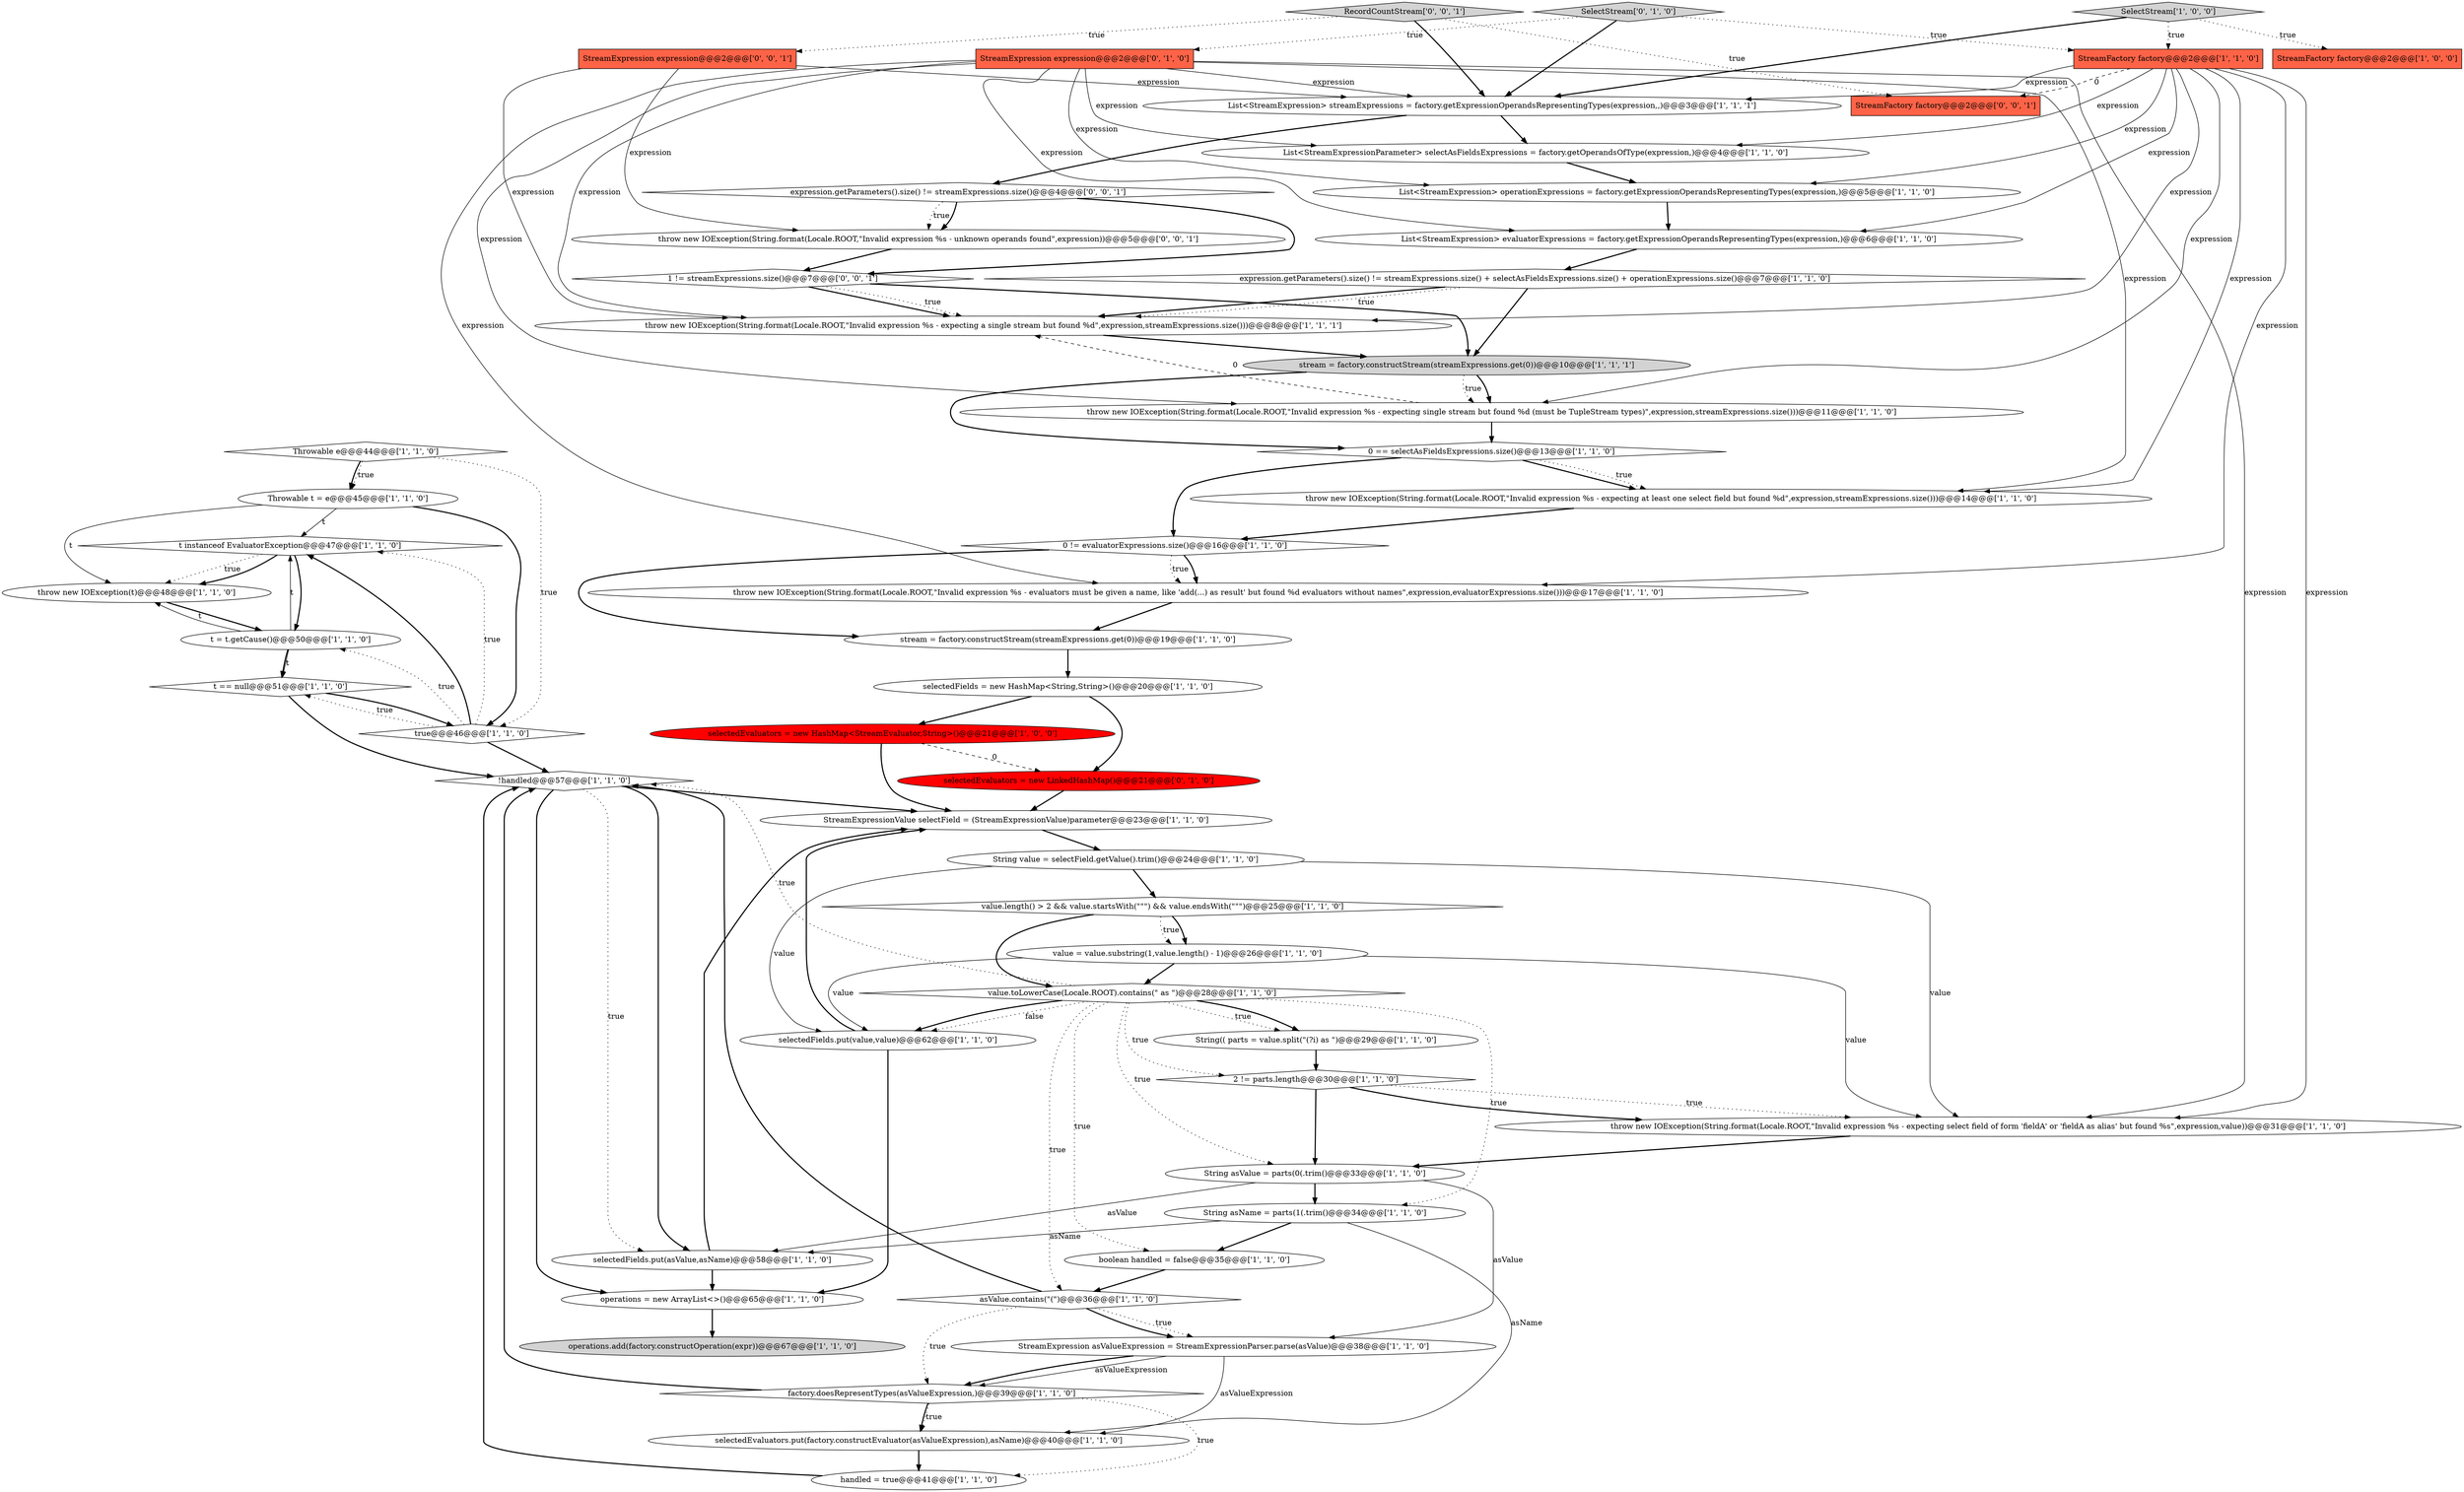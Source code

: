 digraph {
19 [style = filled, label = "t instanceof EvaluatorException@@@47@@@['1', '1', '0']", fillcolor = white, shape = diamond image = "AAA0AAABBB1BBB"];
18 [style = filled, label = "true@@@46@@@['1', '1', '0']", fillcolor = white, shape = diamond image = "AAA0AAABBB1BBB"];
22 [style = filled, label = "List<StreamExpression> operationExpressions = factory.getExpressionOperandsRepresentingTypes(expression,)@@@5@@@['1', '1', '0']", fillcolor = white, shape = ellipse image = "AAA0AAABBB1BBB"];
15 [style = filled, label = "String(( parts = value.split(\"(?i) as \")@@@29@@@['1', '1', '0']", fillcolor = white, shape = ellipse image = "AAA0AAABBB1BBB"];
39 [style = filled, label = "operations = new ArrayList<>()@@@65@@@['1', '1', '0']", fillcolor = white, shape = ellipse image = "AAA0AAABBB1BBB"];
52 [style = filled, label = "StreamFactory factory@@@2@@@['0', '0', '1']", fillcolor = tomato, shape = box image = "AAA0AAABBB3BBB"];
24 [style = filled, label = "asValue.contains(\"(\")@@@36@@@['1', '1', '0']", fillcolor = white, shape = diamond image = "AAA0AAABBB1BBB"];
27 [style = filled, label = "operations.add(factory.constructOperation(expr))@@@67@@@['1', '1', '0']", fillcolor = lightgray, shape = ellipse image = "AAA0AAABBB1BBB"];
20 [style = filled, label = "0 == selectAsFieldsExpressions.size()@@@13@@@['1', '1', '0']", fillcolor = white, shape = diamond image = "AAA0AAABBB1BBB"];
45 [style = filled, label = "throw new IOException(t)@@@48@@@['1', '1', '0']", fillcolor = white, shape = ellipse image = "AAA0AAABBB1BBB"];
50 [style = filled, label = "throw new IOException(String.format(Locale.ROOT,\"Invalid expression %s - unknown operands found\",expression))@@@5@@@['0', '0', '1']", fillcolor = white, shape = ellipse image = "AAA0AAABBB3BBB"];
42 [style = filled, label = "0 != evaluatorExpressions.size()@@@16@@@['1', '1', '0']", fillcolor = white, shape = diamond image = "AAA0AAABBB1BBB"];
53 [style = filled, label = "RecordCountStream['0', '0', '1']", fillcolor = lightgray, shape = diamond image = "AAA0AAABBB3BBB"];
23 [style = filled, label = "StreamExpressionValue selectField = (StreamExpressionValue)parameter@@@23@@@['1', '1', '0']", fillcolor = white, shape = ellipse image = "AAA0AAABBB1BBB"];
13 [style = filled, label = "throw new IOException(String.format(Locale.ROOT,\"Invalid expression %s - expecting select field of form 'fieldA' or 'fieldA as alias' but found %s\",expression,value))@@@31@@@['1', '1', '0']", fillcolor = white, shape = ellipse image = "AAA0AAABBB1BBB"];
5 [style = filled, label = "throw new IOException(String.format(Locale.ROOT,\"Invalid expression %s - expecting single stream but found %d (must be TupleStream types)\",expression,streamExpressions.size()))@@@11@@@['1', '1', '0']", fillcolor = white, shape = ellipse image = "AAA0AAABBB1BBB"];
3 [style = filled, label = "StreamFactory factory@@@2@@@['1', '0', '0']", fillcolor = tomato, shape = box image = "AAA0AAABBB1BBB"];
29 [style = filled, label = "List<StreamExpressionParameter> selectAsFieldsExpressions = factory.getOperandsOfType(expression,)@@@4@@@['1', '1', '0']", fillcolor = white, shape = ellipse image = "AAA0AAABBB1BBB"];
38 [style = filled, label = "value = value.substring(1,value.length() - 1)@@@26@@@['1', '1', '0']", fillcolor = white, shape = ellipse image = "AAA0AAABBB1BBB"];
10 [style = filled, label = "handled = true@@@41@@@['1', '1', '0']", fillcolor = white, shape = ellipse image = "AAA0AAABBB1BBB"];
16 [style = filled, label = "throw new IOException(String.format(Locale.ROOT,\"Invalid expression %s - expecting a single stream but found %d\",expression,streamExpressions.size()))@@@8@@@['1', '1', '1']", fillcolor = white, shape = ellipse image = "AAA0AAABBB1BBB"];
43 [style = filled, label = "String value = selectField.getValue().trim()@@@24@@@['1', '1', '0']", fillcolor = white, shape = ellipse image = "AAA0AAABBB1BBB"];
6 [style = filled, label = "selectedFields.put(asValue,asName)@@@58@@@['1', '1', '0']", fillcolor = white, shape = ellipse image = "AAA0AAABBB1BBB"];
4 [style = filled, label = "factory.doesRepresentTypes(asValueExpression,)@@@39@@@['1', '1', '0']", fillcolor = white, shape = diamond image = "AAA0AAABBB1BBB"];
35 [style = filled, label = "String asName = parts(1(.trim()@@@34@@@['1', '1', '0']", fillcolor = white, shape = ellipse image = "AAA0AAABBB1BBB"];
31 [style = filled, label = "selectedEvaluators.put(factory.constructEvaluator(asValueExpression),asName)@@@40@@@['1', '1', '0']", fillcolor = white, shape = ellipse image = "AAA0AAABBB1BBB"];
17 [style = filled, label = "Throwable t = e@@@45@@@['1', '1', '0']", fillcolor = white, shape = ellipse image = "AAA0AAABBB1BBB"];
48 [style = filled, label = "selectedEvaluators = new LinkedHashMap()@@@21@@@['0', '1', '0']", fillcolor = red, shape = ellipse image = "AAA1AAABBB2BBB"];
12 [style = filled, label = "String asValue = parts(0(.trim()@@@33@@@['1', '1', '0']", fillcolor = white, shape = ellipse image = "AAA0AAABBB1BBB"];
33 [style = filled, label = "selectedFields.put(value,value)@@@62@@@['1', '1', '0']", fillcolor = white, shape = ellipse image = "AAA0AAABBB1BBB"];
0 [style = filled, label = "List<StreamExpression> evaluatorExpressions = factory.getExpressionOperandsRepresentingTypes(expression,)@@@6@@@['1', '1', '0']", fillcolor = white, shape = ellipse image = "AAA0AAABBB1BBB"];
44 [style = filled, label = "selectedEvaluators = new HashMap<StreamEvaluator,String>()@@@21@@@['1', '0', '0']", fillcolor = red, shape = ellipse image = "AAA1AAABBB1BBB"];
14 [style = filled, label = "List<StreamExpression> streamExpressions = factory.getExpressionOperandsRepresentingTypes(expression,,)@@@3@@@['1', '1', '1']", fillcolor = white, shape = ellipse image = "AAA0AAABBB1BBB"];
34 [style = filled, label = "StreamFactory factory@@@2@@@['1', '1', '0']", fillcolor = tomato, shape = box image = "AAA0AAABBB1BBB"];
41 [style = filled, label = "t == null@@@51@@@['1', '1', '0']", fillcolor = white, shape = diamond image = "AAA0AAABBB1BBB"];
30 [style = filled, label = "boolean handled = false@@@35@@@['1', '1', '0']", fillcolor = white, shape = ellipse image = "AAA0AAABBB1BBB"];
1 [style = filled, label = "throw new IOException(String.format(Locale.ROOT,\"Invalid expression %s - evaluators must be given a name, like 'add(...) as result' but found %d evaluators without names\",expression,evaluatorExpressions.size()))@@@17@@@['1', '1', '0']", fillcolor = white, shape = ellipse image = "AAA0AAABBB1BBB"];
47 [style = filled, label = "SelectStream['0', '1', '0']", fillcolor = lightgray, shape = diamond image = "AAA0AAABBB2BBB"];
46 [style = filled, label = "StreamExpression expression@@@2@@@['0', '1', '0']", fillcolor = tomato, shape = box image = "AAA0AAABBB2BBB"];
25 [style = filled, label = "value.length() > 2 && value.startsWith(\"\"\") && value.endsWith(\"\"\")@@@25@@@['1', '1', '0']", fillcolor = white, shape = diamond image = "AAA0AAABBB1BBB"];
40 [style = filled, label = "SelectStream['1', '0', '0']", fillcolor = lightgray, shape = diamond image = "AAA0AAABBB1BBB"];
7 [style = filled, label = "throw new IOException(String.format(Locale.ROOT,\"Invalid expression %s - expecting at least one select field but found %d\",expression,streamExpressions.size()))@@@14@@@['1', '1', '0']", fillcolor = white, shape = ellipse image = "AAA0AAABBB1BBB"];
37 [style = filled, label = "expression.getParameters().size() != streamExpressions.size() + selectAsFieldsExpressions.size() + operationExpressions.size()@@@7@@@['1', '1', '0']", fillcolor = white, shape = diamond image = "AAA0AAABBB1BBB"];
32 [style = filled, label = "t = t.getCause()@@@50@@@['1', '1', '0']", fillcolor = white, shape = ellipse image = "AAA0AAABBB1BBB"];
26 [style = filled, label = "2 != parts.length@@@30@@@['1', '1', '0']", fillcolor = white, shape = diamond image = "AAA0AAABBB1BBB"];
28 [style = filled, label = "selectedFields = new HashMap<String,String>()@@@20@@@['1', '1', '0']", fillcolor = white, shape = ellipse image = "AAA0AAABBB1BBB"];
36 [style = filled, label = "stream = factory.constructStream(streamExpressions.get(0))@@@10@@@['1', '1', '1']", fillcolor = lightgray, shape = ellipse image = "AAA0AAABBB1BBB"];
11 [style = filled, label = "!handled@@@57@@@['1', '1', '0']", fillcolor = white, shape = diamond image = "AAA0AAABBB1BBB"];
21 [style = filled, label = "Throwable e@@@44@@@['1', '1', '0']", fillcolor = white, shape = diamond image = "AAA0AAABBB1BBB"];
8 [style = filled, label = "StreamExpression asValueExpression = StreamExpressionParser.parse(asValue)@@@38@@@['1', '1', '0']", fillcolor = white, shape = ellipse image = "AAA0AAABBB1BBB"];
49 [style = filled, label = "expression.getParameters().size() != streamExpressions.size()@@@4@@@['0', '0', '1']", fillcolor = white, shape = diamond image = "AAA0AAABBB3BBB"];
9 [style = filled, label = "stream = factory.constructStream(streamExpressions.get(0))@@@19@@@['1', '1', '0']", fillcolor = white, shape = ellipse image = "AAA0AAABBB1BBB"];
54 [style = filled, label = "1 != streamExpressions.size()@@@7@@@['0', '0', '1']", fillcolor = white, shape = diamond image = "AAA0AAABBB3BBB"];
51 [style = filled, label = "StreamExpression expression@@@2@@@['0', '0', '1']", fillcolor = tomato, shape = box image = "AAA0AAABBB3BBB"];
2 [style = filled, label = "value.toLowerCase(Locale.ROOT).contains(\" as \")@@@28@@@['1', '1', '0']", fillcolor = white, shape = diamond image = "AAA0AAABBB1BBB"];
46->14 [style = solid, label="expression"];
34->14 [style = solid, label="expression"];
38->33 [style = solid, label="value"];
5->20 [style = bold, label=""];
21->18 [style = dotted, label="true"];
24->4 [style = dotted, label="true"];
42->9 [style = bold, label=""];
2->15 [style = dotted, label="true"];
47->34 [style = dotted, label="true"];
53->52 [style = dotted, label="true"];
34->22 [style = solid, label="expression"];
41->11 [style = bold, label=""];
26->13 [style = dotted, label="true"];
19->45 [style = dotted, label="true"];
34->5 [style = solid, label="expression"];
46->13 [style = solid, label="expression"];
36->20 [style = bold, label=""];
2->11 [style = dotted, label="true"];
44->23 [style = bold, label=""];
26->12 [style = bold, label=""];
8->4 [style = solid, label="asValueExpression"];
34->1 [style = solid, label="expression"];
38->13 [style = solid, label="value"];
22->0 [style = bold, label=""];
54->16 [style = bold, label=""];
24->11 [style = bold, label=""];
46->16 [style = solid, label="expression"];
47->46 [style = dotted, label="true"];
2->15 [style = bold, label=""];
42->1 [style = bold, label=""];
35->6 [style = solid, label="asName"];
8->4 [style = bold, label=""];
24->8 [style = dotted, label="true"];
50->54 [style = bold, label=""];
32->19 [style = solid, label="t"];
12->8 [style = solid, label="asValue"];
10->11 [style = bold, label=""];
17->45 [style = solid, label="t"];
37->36 [style = bold, label=""];
53->51 [style = dotted, label="true"];
2->24 [style = dotted, label="true"];
18->11 [style = bold, label=""];
18->19 [style = bold, label=""];
21->17 [style = dotted, label="true"];
12->35 [style = bold, label=""];
25->38 [style = dotted, label="true"];
25->2 [style = bold, label=""];
26->13 [style = bold, label=""];
51->50 [style = solid, label="expression"];
38->2 [style = bold, label=""];
33->23 [style = bold, label=""];
46->1 [style = solid, label="expression"];
32->41 [style = solid, label="t"];
13->12 [style = bold, label=""];
40->3 [style = dotted, label="true"];
34->52 [style = dashed, label="0"];
7->42 [style = bold, label=""];
2->33 [style = bold, label=""];
2->12 [style = dotted, label="true"];
18->41 [style = dotted, label="true"];
24->8 [style = bold, label=""];
20->7 [style = bold, label=""];
6->39 [style = bold, label=""];
49->54 [style = bold, label=""];
37->16 [style = bold, label=""];
25->38 [style = bold, label=""];
8->31 [style = solid, label="asValueExpression"];
40->34 [style = dotted, label="true"];
30->24 [style = bold, label=""];
16->36 [style = bold, label=""];
4->10 [style = dotted, label="true"];
6->23 [style = bold, label=""];
46->0 [style = solid, label="expression"];
23->43 [style = bold, label=""];
18->19 [style = dotted, label="true"];
44->48 [style = dashed, label="0"];
45->32 [style = bold, label=""];
49->50 [style = dotted, label="true"];
46->22 [style = solid, label="expression"];
2->30 [style = dotted, label="true"];
34->7 [style = solid, label="expression"];
20->7 [style = dotted, label="true"];
46->5 [style = solid, label="expression"];
51->14 [style = solid, label="expression"];
17->19 [style = solid, label="t"];
1->9 [style = bold, label=""];
34->13 [style = solid, label="expression"];
49->50 [style = bold, label=""];
9->28 [style = bold, label=""];
5->16 [style = dashed, label="0"];
53->14 [style = bold, label=""];
4->31 [style = bold, label=""];
19->45 [style = bold, label=""];
34->0 [style = solid, label="expression"];
48->23 [style = bold, label=""];
42->1 [style = dotted, label="true"];
19->32 [style = bold, label=""];
43->33 [style = solid, label="value"];
54->36 [style = bold, label=""];
4->31 [style = dotted, label="true"];
31->10 [style = bold, label=""];
11->6 [style = dotted, label="true"];
51->16 [style = solid, label="expression"];
43->13 [style = solid, label="value"];
14->29 [style = bold, label=""];
2->35 [style = dotted, label="true"];
35->31 [style = solid, label="asName"];
20->42 [style = bold, label=""];
40->14 [style = bold, label=""];
2->26 [style = dotted, label="true"];
36->5 [style = bold, label=""];
32->41 [style = bold, label=""];
34->16 [style = solid, label="expression"];
35->30 [style = bold, label=""];
41->18 [style = bold, label=""];
32->45 [style = solid, label="t"];
37->16 [style = dotted, label="true"];
2->33 [style = dotted, label="false"];
12->6 [style = solid, label="asValue"];
34->29 [style = solid, label="expression"];
0->37 [style = bold, label=""];
14->49 [style = bold, label=""];
11->6 [style = bold, label=""];
39->27 [style = bold, label=""];
54->16 [style = dotted, label="true"];
18->32 [style = dotted, label="true"];
15->26 [style = bold, label=""];
33->39 [style = bold, label=""];
46->7 [style = solid, label="expression"];
46->29 [style = solid, label="expression"];
28->44 [style = bold, label=""];
11->39 [style = bold, label=""];
28->48 [style = bold, label=""];
29->22 [style = bold, label=""];
36->5 [style = dotted, label="true"];
43->25 [style = bold, label=""];
4->11 [style = bold, label=""];
11->23 [style = bold, label=""];
21->17 [style = bold, label=""];
47->14 [style = bold, label=""];
17->18 [style = bold, label=""];
}
